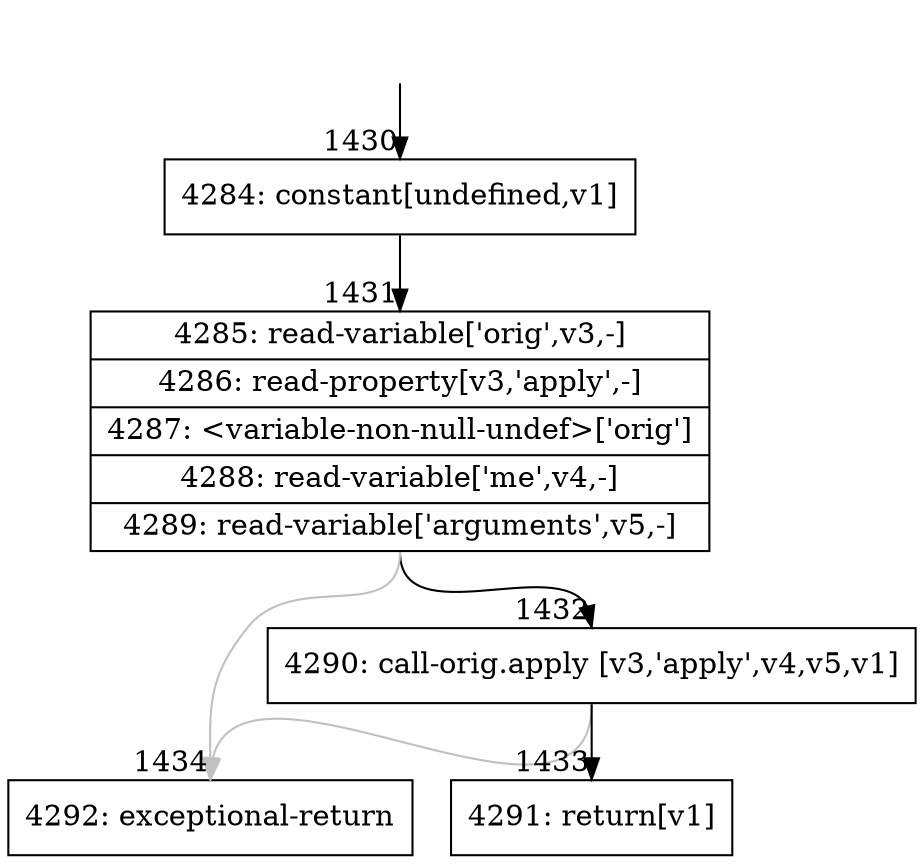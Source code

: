 digraph {
rankdir="TD"
BB_entry171[shape=none,label=""];
BB_entry171 -> BB1430 [tailport=s, headport=n, headlabel="    1430"]
BB1430 [shape=record label="{4284: constant[undefined,v1]}" ] 
BB1430 -> BB1431 [tailport=s, headport=n, headlabel="      1431"]
BB1431 [shape=record label="{4285: read-variable['orig',v3,-]|4286: read-property[v3,'apply',-]|4287: \<variable-non-null-undef\>['orig']|4288: read-variable['me',v4,-]|4289: read-variable['arguments',v5,-]}" ] 
BB1431 -> BB1432 [tailport=s, headport=n, headlabel="      1432"]
BB1431 -> BB1434 [tailport=s, headport=n, color=gray, headlabel="      1434"]
BB1432 [shape=record label="{4290: call-orig.apply [v3,'apply',v4,v5,v1]}" ] 
BB1432 -> BB1433 [tailport=s, headport=n, headlabel="      1433"]
BB1432 -> BB1434 [tailport=s, headport=n, color=gray]
BB1433 [shape=record label="{4291: return[v1]}" ] 
BB1434 [shape=record label="{4292: exceptional-return}" ] 
//#$~ 1697
}
